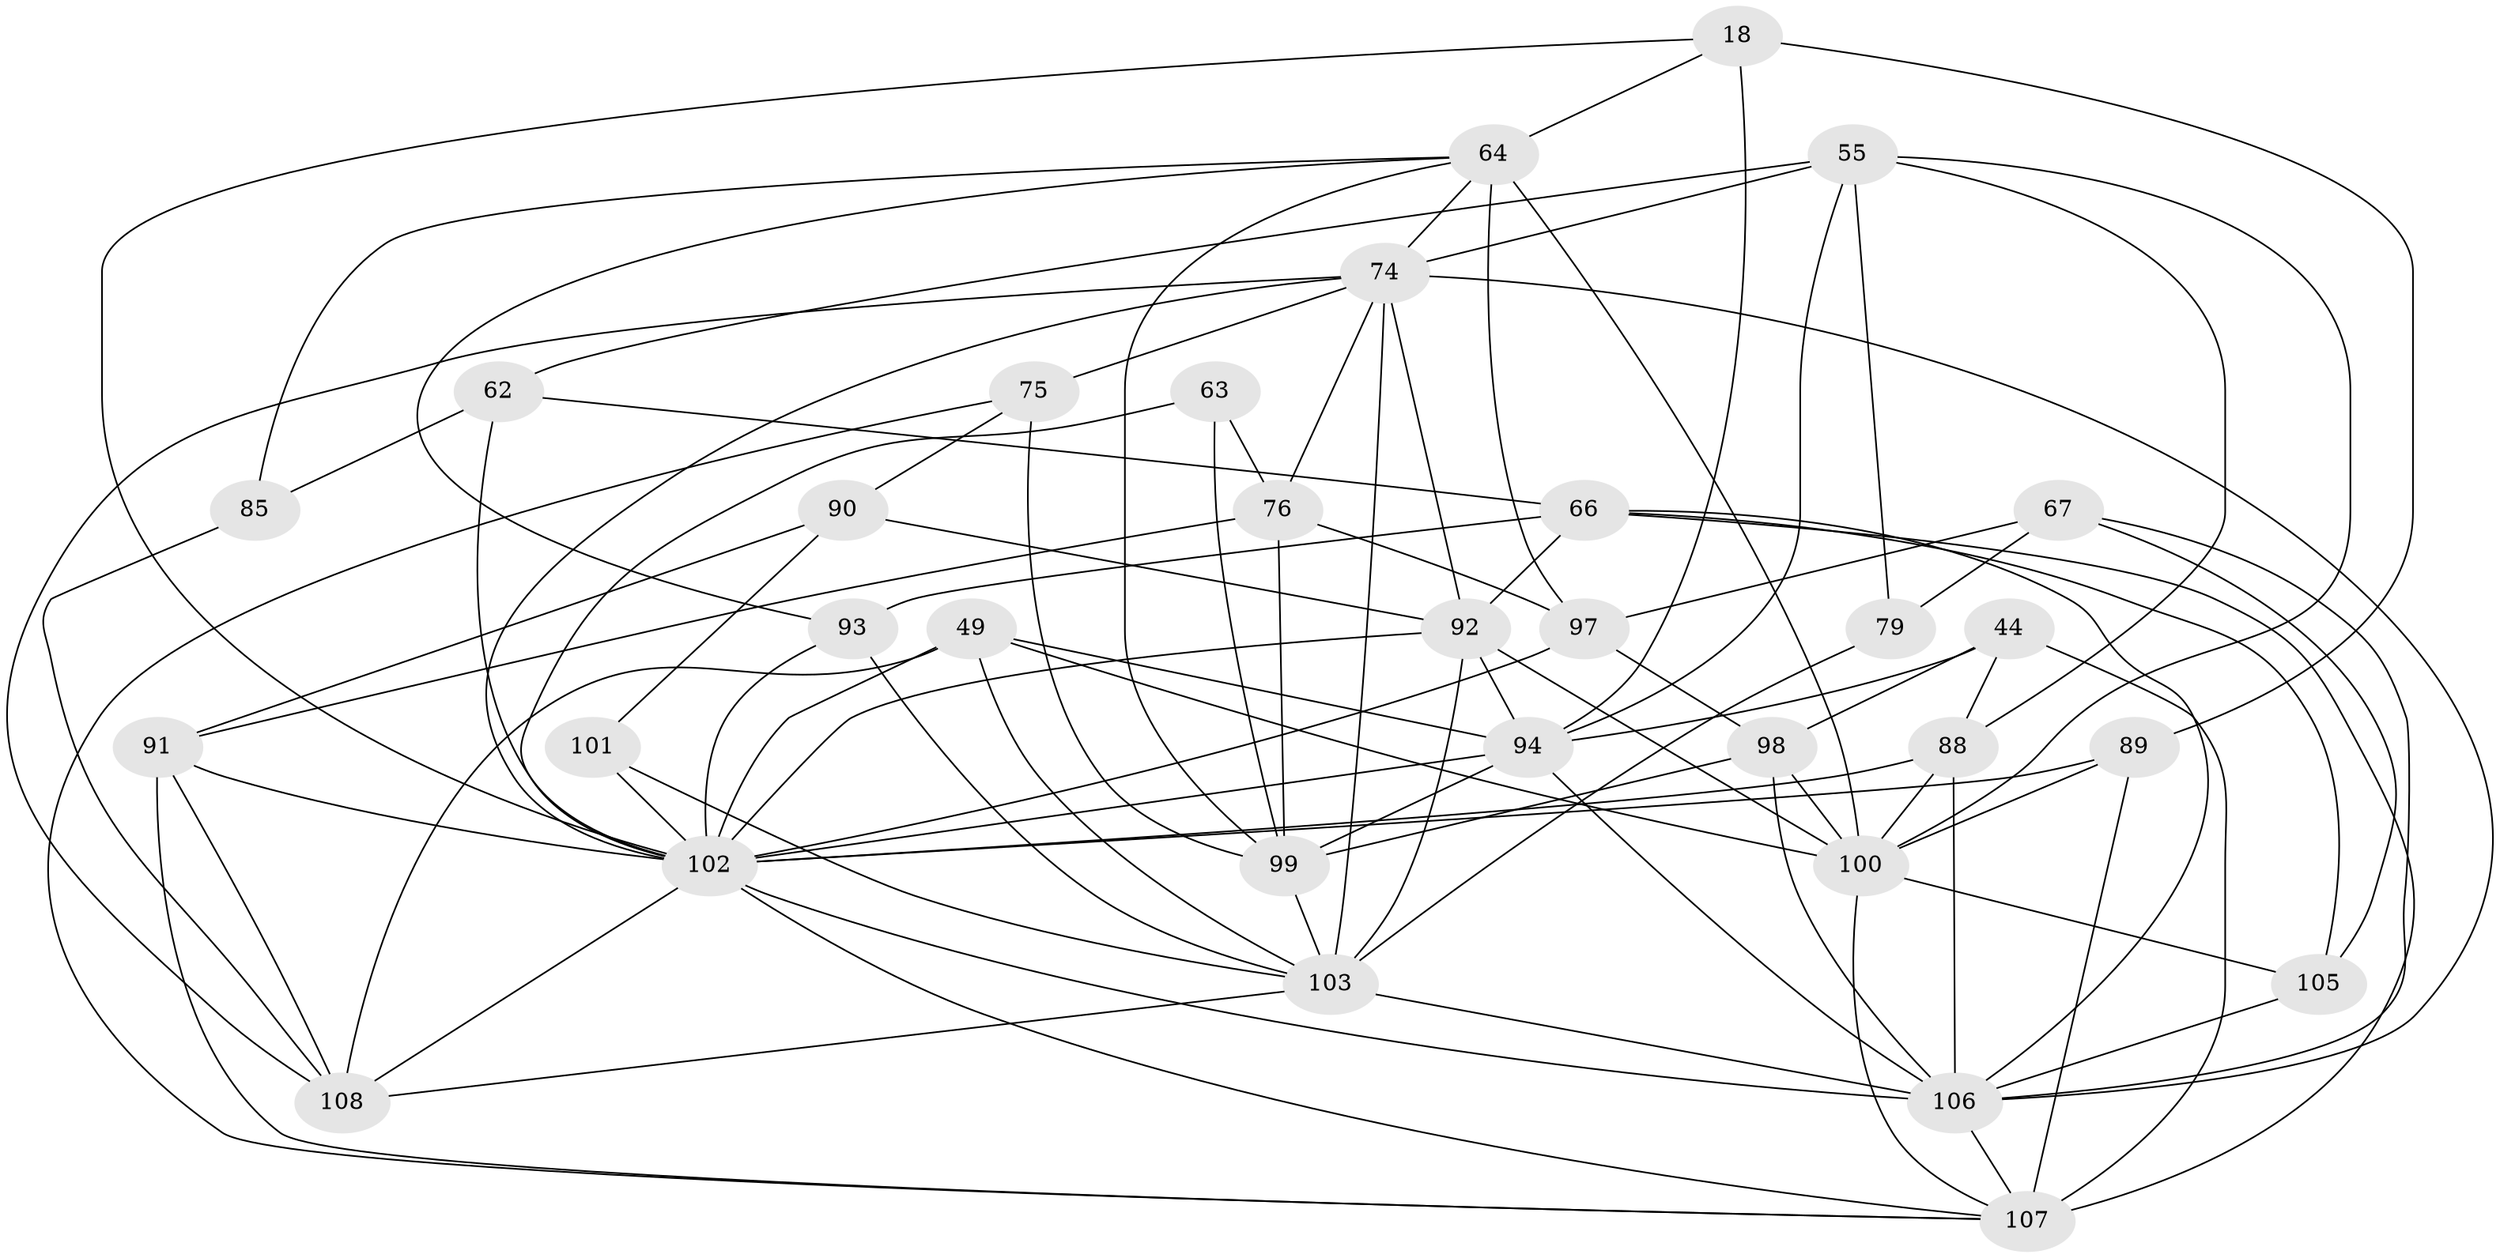 // original degree distribution, {4: 1.0}
// Generated by graph-tools (version 1.1) at 2025/03/03/04/25 22:03:28]
// undirected, 32 vertices, 93 edges
graph export_dot {
graph [start="1"]
  node [color=gray90,style=filled];
  18 [super="+8"];
  44 [super="+26"];
  49 [super="+27"];
  55 [super="+34"];
  62 [super="+39"];
  63;
  64 [super="+54"];
  66 [super="+48"];
  67 [super="+47"];
  74 [super="+10+73+41"];
  75 [super="+70+68"];
  76 [super="+57"];
  79;
  85;
  88 [super="+12+35"];
  89 [super="+28"];
  90;
  91 [super="+40"];
  92 [super="+45+81"];
  93 [super="+72"];
  94 [super="+84+60+51"];
  97 [super="+1+25"];
  98 [super="+33"];
  99 [super="+58+96"];
  100 [super="+50+95+43"];
  101;
  102 [super="+65+37+52+83"];
  103 [super="+2+87+82"];
  105 [super="+17"];
  106 [super="+20+61+80+104"];
  107 [super="+5+21+86"];
  108 [super="+78"];
  18 -- 89 [weight=2];
  18 -- 102;
  18 -- 64;
  18 -- 94 [weight=2];
  44 -- 88;
  44 -- 107 [weight=2];
  44 -- 98;
  44 -- 94 [weight=2];
  49 -- 108;
  49 -- 103;
  49 -- 94 [weight=2];
  49 -- 102;
  49 -- 100;
  55 -- 100;
  55 -- 74;
  55 -- 94 [weight=2];
  55 -- 88;
  55 -- 62;
  55 -- 79 [weight=2];
  62 -- 85 [weight=2];
  62 -- 66;
  62 -- 102 [weight=2];
  63 -- 76 [weight=2];
  63 -- 99;
  63 -- 102;
  64 -- 97 [weight=2];
  64 -- 99;
  64 -- 100 [weight=3];
  64 -- 74;
  64 -- 85;
  64 -- 93;
  66 -- 105;
  66 -- 93 [weight=2];
  66 -- 92;
  66 -- 107 [weight=2];
  66 -- 106;
  67 -- 105 [weight=2];
  67 -- 97 [weight=2];
  67 -- 106;
  67 -- 79;
  74 -- 103;
  74 -- 76;
  74 -- 108;
  74 -- 75 [weight=3];
  74 -- 92 [weight=3];
  74 -- 106 [weight=2];
  74 -- 102;
  75 -- 90;
  75 -- 107;
  75 -- 99 [weight=3];
  76 -- 91;
  76 -- 97;
  76 -- 99;
  79 -- 103;
  85 -- 108;
  88 -- 106 [weight=4];
  88 -- 102;
  88 -- 100;
  89 -- 107 [weight=2];
  89 -- 100;
  89 -- 102;
  90 -- 101;
  90 -- 92;
  90 -- 91;
  91 -- 107;
  91 -- 108;
  91 -- 102 [weight=2];
  92 -- 103 [weight=2];
  92 -- 94 [weight=3];
  92 -- 100 [weight=3];
  92 -- 102;
  93 -- 103 [weight=2];
  93 -- 102;
  94 -- 106;
  94 -- 99 [weight=3];
  94 -- 102;
  97 -- 98 [weight=2];
  97 -- 102;
  98 -- 99;
  98 -- 106;
  98 -- 100;
  99 -- 103 [weight=2];
  100 -- 107 [weight=2];
  100 -- 105;
  101 -- 102 [weight=2];
  101 -- 103;
  102 -- 106 [weight=4];
  102 -- 107;
  102 -- 108;
  103 -- 106 [weight=3];
  103 -- 108;
  105 -- 106 [weight=2];
  106 -- 107;
}
